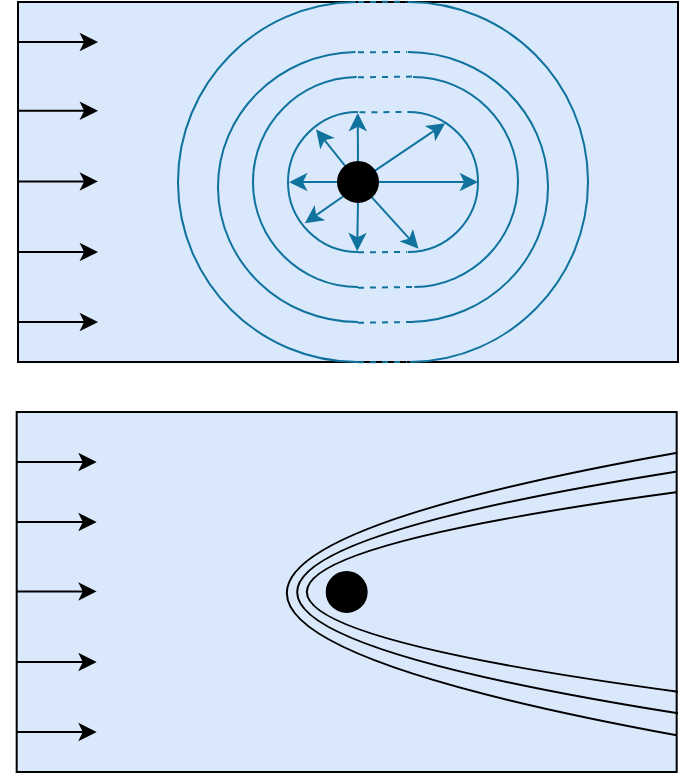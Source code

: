 <mxfile version="13.8.8" type="device"><diagram id="J5oP5pijXVQHiy7UX4Wb" name="Page-1"><mxGraphModel dx="981" dy="611" grid="1" gridSize="5" guides="1" tooltips="1" connect="1" arrows="1" fold="1" page="1" pageScale="1" pageWidth="850" pageHeight="1100" math="0" shadow="0"><root><mxCell id="0"/><mxCell id="1" parent="0"/><mxCell id="cXbRbep6W2EUIbqt2iCa-9" value="" style="rounded=0;whiteSpace=wrap;html=1;fillColor=#dae8fc;" vertex="1" parent="1"><mxGeometry x="270" y="300" width="330" height="180" as="geometry"/></mxCell><mxCell id="cXbRbep6W2EUIbqt2iCa-79" value="" style="verticalLabelPosition=bottom;verticalAlign=top;html=1;shape=mxgraph.basic.arc;strokeColor=#10739E;strokeWidth=1;startAngle=0.5;endAngle=0.998;fillColor=#000000;rotation=-180;" vertex="1" parent="1"><mxGeometry x="415" y="337.5" width="105" height="105" as="geometry"/></mxCell><mxCell id="cXbRbep6W2EUIbqt2iCa-82" value="" style="verticalLabelPosition=bottom;verticalAlign=top;html=1;shape=mxgraph.basic.arc;strokeColor=#10739E;strokeWidth=1;startAngle=0.5;endAngle=0.997;fillColor=#000000;rotation=-180;" vertex="1" parent="1"><mxGeometry x="395" y="325" width="140" height="135" as="geometry"/></mxCell><mxCell id="cXbRbep6W2EUIbqt2iCa-85" value="" style="verticalLabelPosition=bottom;verticalAlign=top;html=1;shape=mxgraph.basic.arc;strokeColor=#10739E;strokeWidth=1;startAngle=0.5;endAngle=0.998;fillColor=#000000;rotation=-180;" vertex="1" parent="1"><mxGeometry x="375" y="300" width="180" height="180" as="geometry"/></mxCell><mxCell id="cXbRbep6W2EUIbqt2iCa-46" value="" style="verticalLabelPosition=bottom;verticalAlign=top;html=1;shape=mxgraph.basic.arc;strokeColor=#10739E;strokeWidth=1;startAngle=0.5;endAngle=0.998;fillColor=#000000;" vertex="1" parent="1"><mxGeometry x="350" y="300" width="180" height="180" as="geometry"/></mxCell><mxCell id="cXbRbep6W2EUIbqt2iCa-49" value="" style="verticalLabelPosition=bottom;verticalAlign=top;html=1;shape=mxgraph.basic.arc;strokeColor=#10739E;strokeWidth=1;startAngle=0.5;endAngle=0.997;fillColor=#000000;" vertex="1" parent="1"><mxGeometry x="370" y="325" width="140" height="135" as="geometry"/></mxCell><mxCell id="cXbRbep6W2EUIbqt2iCa-12" value="" style="endArrow=classic;html=1;" edge="1" parent="1"><mxGeometry width="50" height="50" relative="1" as="geometry"><mxPoint x="270" y="320" as="sourcePoint"/><mxPoint x="310" y="320" as="targetPoint"/></mxGeometry></mxCell><mxCell id="cXbRbep6W2EUIbqt2iCa-13" value="" style="endArrow=classic;html=1;" edge="1" parent="1"><mxGeometry width="50" height="50" relative="1" as="geometry"><mxPoint x="270" y="354.43" as="sourcePoint"/><mxPoint x="310.0" y="354.43" as="targetPoint"/></mxGeometry></mxCell><mxCell id="cXbRbep6W2EUIbqt2iCa-14" value="" style="endArrow=classic;html=1;" edge="1" parent="1"><mxGeometry width="50" height="50" relative="1" as="geometry"><mxPoint x="270" y="389.71" as="sourcePoint"/><mxPoint x="310.0" y="389.71" as="targetPoint"/></mxGeometry></mxCell><mxCell id="cXbRbep6W2EUIbqt2iCa-15" value="" style="endArrow=classic;html=1;" edge="1" parent="1"><mxGeometry width="50" height="50" relative="1" as="geometry"><mxPoint x="270" y="425" as="sourcePoint"/><mxPoint x="310.0" y="425" as="targetPoint"/></mxGeometry></mxCell><mxCell id="cXbRbep6W2EUIbqt2iCa-16" value="" style="endArrow=classic;html=1;" edge="1" parent="1"><mxGeometry width="50" height="50" relative="1" as="geometry"><mxPoint x="270" y="460" as="sourcePoint"/><mxPoint x="310.0" y="460" as="targetPoint"/></mxGeometry></mxCell><mxCell id="cXbRbep6W2EUIbqt2iCa-44" value="" style="verticalLabelPosition=bottom;verticalAlign=top;html=1;shape=mxgraph.basic.arc;strokeColor=#10739E;strokeWidth=1;startAngle=0.5;endAngle=0.998;fillColor=#000000;" vertex="1" parent="1"><mxGeometry x="387.5" y="337.5" width="105" height="105" as="geometry"/></mxCell><mxCell id="cXbRbep6W2EUIbqt2iCa-50" value="" style="verticalLabelPosition=bottom;verticalAlign=top;html=1;shape=mxgraph.basic.arc;strokeColor=#10739E;strokeWidth=1;startAngle=0.5;endAngle=0;fillColor=#000000;" vertex="1" parent="1"><mxGeometry x="405" y="355" width="70" height="70" as="geometry"/></mxCell><mxCell id="cXbRbep6W2EUIbqt2iCa-51" value="" style="rounded=0;whiteSpace=wrap;html=1;fillColor=#dae8fc;" vertex="1" parent="1"><mxGeometry x="269.34" y="505" width="330" height="180" as="geometry"/></mxCell><mxCell id="cXbRbep6W2EUIbqt2iCa-52" value="" style="ellipse;whiteSpace=wrap;html=1;aspect=fixed;fillColor=#000000;" vertex="1" parent="1"><mxGeometry x="424.34" y="585" width="20" height="20" as="geometry"/></mxCell><mxCell id="cXbRbep6W2EUIbqt2iCa-53" value="" style="endArrow=classic;html=1;" edge="1" parent="1"><mxGeometry width="50" height="50" relative="1" as="geometry"><mxPoint x="269.34" y="530" as="sourcePoint"/><mxPoint x="309.34" y="530" as="targetPoint"/></mxGeometry></mxCell><mxCell id="cXbRbep6W2EUIbqt2iCa-54" value="" style="endArrow=classic;html=1;" edge="1" parent="1"><mxGeometry width="50" height="50" relative="1" as="geometry"><mxPoint x="269.34" y="560" as="sourcePoint"/><mxPoint x="309.34" y="560" as="targetPoint"/></mxGeometry></mxCell><mxCell id="cXbRbep6W2EUIbqt2iCa-55" value="" style="endArrow=classic;html=1;" edge="1" parent="1"><mxGeometry width="50" height="50" relative="1" as="geometry"><mxPoint x="269.34" y="594.71" as="sourcePoint"/><mxPoint x="309.34" y="594.71" as="targetPoint"/></mxGeometry></mxCell><mxCell id="cXbRbep6W2EUIbqt2iCa-56" value="" style="endArrow=classic;html=1;" edge="1" parent="1"><mxGeometry width="50" height="50" relative="1" as="geometry"><mxPoint x="269.34" y="630" as="sourcePoint"/><mxPoint x="309.34" y="630" as="targetPoint"/></mxGeometry></mxCell><mxCell id="cXbRbep6W2EUIbqt2iCa-57" value="" style="endArrow=classic;html=1;" edge="1" parent="1"><mxGeometry width="50" height="50" relative="1" as="geometry"><mxPoint x="269.34" y="665" as="sourcePoint"/><mxPoint x="309.34" y="665" as="targetPoint"/></mxGeometry></mxCell><mxCell id="cXbRbep6W2EUIbqt2iCa-58" value="" style="curved=1;endArrow=none;html=1;endFill=0;exitX=1.001;exitY=0.113;exitDx=0;exitDy=0;exitPerimeter=0;entryX=1;entryY=0.898;entryDx=0;entryDy=0;entryPerimeter=0;" edge="1" source="cXbRbep6W2EUIbqt2iCa-51" target="cXbRbep6W2EUIbqt2iCa-51" parent="1"><mxGeometry width="50" height="50" relative="1" as="geometry"><mxPoint x="608.34" y="525" as="sourcePoint"/><mxPoint x="619.34" y="667" as="targetPoint"/><Array as="points"><mxPoint x="209.34" y="595"/></Array></mxGeometry></mxCell><mxCell id="cXbRbep6W2EUIbqt2iCa-59" value="" style="curved=1;endArrow=none;html=1;endFill=0;entryX=1.002;entryY=0.777;entryDx=0;entryDy=0;entryPerimeter=0;exitX=0.999;exitY=0.223;exitDx=0;exitDy=0;exitPerimeter=0;" edge="1" source="cXbRbep6W2EUIbqt2iCa-51" target="cXbRbep6W2EUIbqt2iCa-51" parent="1"><mxGeometry width="50" height="50" relative="1" as="geometry"><mxPoint x="619.34" y="545" as="sourcePoint"/><mxPoint x="609.34" y="655" as="targetPoint"/><Array as="points"><mxPoint x="229.34" y="595"/></Array></mxGeometry></mxCell><mxCell id="cXbRbep6W2EUIbqt2iCa-60" value="" style="curved=1;endArrow=none;html=1;endFill=0;exitX=1.001;exitY=0.165;exitDx=0;exitDy=0;exitPerimeter=0;entryX=1.002;entryY=0.837;entryDx=0;entryDy=0;entryPerimeter=0;" edge="1" source="cXbRbep6W2EUIbqt2iCa-51" target="cXbRbep6W2EUIbqt2iCa-51" parent="1"><mxGeometry width="50" height="50" relative="1" as="geometry"><mxPoint x="619.34" y="535" as="sourcePoint"/><mxPoint x="619.34" y="656" as="targetPoint"/><Array as="points"><mxPoint x="219.34" y="595"/></Array></mxGeometry></mxCell><mxCell id="cXbRbep6W2EUIbqt2iCa-61" value="" style="endArrow=classic;html=1;fillColor=#dae8fc;strokeColor=#10739e;entryX=0.2;entryY=0.124;entryDx=0;entryDy=0;entryPerimeter=0;" edge="1" parent="1" target="cXbRbep6W2EUIbqt2iCa-50"><mxGeometry width="50" height="50" relative="1" as="geometry"><mxPoint x="440" y="390" as="sourcePoint"/><mxPoint x="368" y="382.635" as="targetPoint"/></mxGeometry></mxCell><mxCell id="cXbRbep6W2EUIbqt2iCa-65" value="" style="endArrow=classic;html=1;fillColor=#dae8fc;strokeColor=#10739e;entryX=0.008;entryY=0.501;entryDx=0;entryDy=0;entryPerimeter=0;" edge="1" parent="1" target="cXbRbep6W2EUIbqt2iCa-50"><mxGeometry width="50" height="50" relative="1" as="geometry"><mxPoint x="439" y="390" as="sourcePoint"/><mxPoint x="424" y="370.0" as="targetPoint"/></mxGeometry></mxCell><mxCell id="cXbRbep6W2EUIbqt2iCa-66" value="" style="endArrow=classic;html=1;fillColor=#dae8fc;strokeColor=#10739e;entryX=0.12;entryY=0.794;entryDx=0;entryDy=0;entryPerimeter=0;" edge="1" parent="1" target="cXbRbep6W2EUIbqt2iCa-50"><mxGeometry width="50" height="50" relative="1" as="geometry"><mxPoint x="440" y="392" as="sourcePoint"/><mxPoint x="411.26" y="392.34" as="targetPoint"/></mxGeometry></mxCell><mxCell id="cXbRbep6W2EUIbqt2iCa-67" value="" style="endArrow=classic;html=1;fillColor=#dae8fc;strokeColor=#10739e;entryX=0.494;entryY=0.994;entryDx=0;entryDy=0;entryPerimeter=0;" edge="1" parent="1" source="cXbRbep6W2EUIbqt2iCa-10" target="cXbRbep6W2EUIbqt2iCa-50"><mxGeometry width="50" height="50" relative="1" as="geometry"><mxPoint x="445" y="397" as="sourcePoint"/><mxPoint x="470" y="390" as="targetPoint"/></mxGeometry></mxCell><mxCell id="cXbRbep6W2EUIbqt2iCa-68" value="" style="endArrow=classic;html=1;fillColor=#dae8fc;strokeColor=#10739e;entryX=0.498;entryY=0.007;entryDx=0;entryDy=0;entryPerimeter=0;" edge="1" parent="1" source="cXbRbep6W2EUIbqt2iCa-10" target="cXbRbep6W2EUIbqt2iCa-50"><mxGeometry width="50" height="50" relative="1" as="geometry"><mxPoint x="444.903" y="405.0" as="sourcePoint"/><mxPoint x="444.58" y="429.58" as="targetPoint"/></mxGeometry></mxCell><mxCell id="cXbRbep6W2EUIbqt2iCa-75" value="" style="endArrow=none;dashed=1;html=1;strokeWidth=1;exitX=0.496;exitY=0.002;exitDx=0;exitDy=0;exitPerimeter=0;strokeColor=#10739E;entryX=0.482;entryY=1;entryDx=0;entryDy=0;entryPerimeter=0;" edge="1" parent="1"><mxGeometry width="50" height="50" relative="1" as="geometry"><mxPoint x="440.72" y="355.14" as="sourcePoint"/><mxPoint x="465.26" y="355" as="targetPoint"/></mxGeometry></mxCell><mxCell id="cXbRbep6W2EUIbqt2iCa-76" value="" style="endArrow=none;dashed=1;html=1;strokeWidth=1;exitX=0.496;exitY=0.002;exitDx=0;exitDy=0;exitPerimeter=0;strokeColor=#10739E;entryX=0.49;entryY=1.002;entryDx=0;entryDy=0;entryPerimeter=0;" edge="1" parent="1" target="cXbRbep6W2EUIbqt2iCa-79"><mxGeometry width="50" height="50" relative="1" as="geometry"><mxPoint x="440.0" y="337.64" as="sourcePoint"/><mxPoint x="464.54" y="337.5" as="targetPoint"/></mxGeometry></mxCell><mxCell id="cXbRbep6W2EUIbqt2iCa-77" value="" style="endArrow=none;dashed=1;html=1;strokeWidth=1;exitX=0.496;exitY=0.002;exitDx=0;exitDy=0;exitPerimeter=0;strokeColor=#10739E;entryX=0.482;entryY=1;entryDx=0;entryDy=0;entryPerimeter=0;" edge="1" parent="1"><mxGeometry width="50" height="50" relative="1" as="geometry"><mxPoint x="440.0" y="325.14" as="sourcePoint"/><mxPoint x="464.54" y="325.0" as="targetPoint"/></mxGeometry></mxCell><mxCell id="cXbRbep6W2EUIbqt2iCa-78" value="" style="endArrow=none;dashed=1;html=1;strokeWidth=1;exitX=0.496;exitY=0.002;exitDx=0;exitDy=0;exitPerimeter=0;strokeColor=#10739E;entryX=0.482;entryY=1;entryDx=0;entryDy=0;entryPerimeter=0;" edge="1" parent="1"><mxGeometry width="50" height="50" relative="1" as="geometry"><mxPoint x="440.0" y="300.0" as="sourcePoint"/><mxPoint x="464.54" y="299.86" as="targetPoint"/></mxGeometry></mxCell><mxCell id="cXbRbep6W2EUIbqt2iCa-80" value="" style="endArrow=none;dashed=1;html=1;strokeWidth=1;exitX=0.496;exitY=0.002;exitDx=0;exitDy=0;exitPerimeter=0;strokeColor=#10739E;entryX=0.49;entryY=1.002;entryDx=0;entryDy=0;entryPerimeter=0;" edge="1" parent="1"><mxGeometry width="50" height="50" relative="1" as="geometry"><mxPoint x="440.0" y="442.85" as="sourcePoint"/><mxPoint x="468.55" y="442.5" as="targetPoint"/></mxGeometry></mxCell><mxCell id="cXbRbep6W2EUIbqt2iCa-81" value="" style="verticalLabelPosition=bottom;verticalAlign=top;html=1;shape=mxgraph.basic.arc;strokeColor=#10739E;strokeWidth=1;startAngle=0.5;endAngle=0;fillColor=#000000;rotation=-180;" vertex="1" parent="1"><mxGeometry x="430" y="355" width="70" height="70" as="geometry"/></mxCell><mxCell id="cXbRbep6W2EUIbqt2iCa-86" value="" style="endArrow=none;dashed=1;html=1;strokeWidth=1;exitX=0.496;exitY=0.002;exitDx=0;exitDy=0;exitPerimeter=0;strokeColor=#10739E;entryX=0.49;entryY=1.002;entryDx=0;entryDy=0;entryPerimeter=0;" edge="1" parent="1"><mxGeometry width="50" height="50" relative="1" as="geometry"><mxPoint x="440.0" y="460.35" as="sourcePoint"/><mxPoint x="468.55" y="460.0" as="targetPoint"/></mxGeometry></mxCell><mxCell id="cXbRbep6W2EUIbqt2iCa-87" value="" style="endArrow=none;dashed=1;html=1;strokeWidth=1;exitX=0.496;exitY=0.002;exitDx=0;exitDy=0;exitPerimeter=0;strokeColor=#10739E;entryX=0.482;entryY=1;entryDx=0;entryDy=0;entryPerimeter=0;" edge="1" parent="1"><mxGeometry width="50" height="50" relative="1" as="geometry"><mxPoint x="440.0" y="425.14" as="sourcePoint"/><mxPoint x="464.54" y="425" as="targetPoint"/></mxGeometry></mxCell><mxCell id="cXbRbep6W2EUIbqt2iCa-88" value="" style="endArrow=none;dashed=1;html=1;strokeWidth=1;exitX=0.496;exitY=0.002;exitDx=0;exitDy=0;exitPerimeter=0;strokeColor=#10739E;entryX=0.482;entryY=1;entryDx=0;entryDy=0;entryPerimeter=0;" edge="1" parent="1"><mxGeometry width="50" height="50" relative="1" as="geometry"><mxPoint x="440.0" y="480.14" as="sourcePoint"/><mxPoint x="464.54" y="480" as="targetPoint"/></mxGeometry></mxCell><mxCell id="cXbRbep6W2EUIbqt2iCa-90" value="" style="endArrow=classic;html=1;fillColor=#dae8fc;strokeColor=#10739e;entryX=0.425;entryY=0.023;entryDx=0;entryDy=0;entryPerimeter=0;" edge="1" parent="1" source="cXbRbep6W2EUIbqt2iCa-10" target="cXbRbep6W2EUIbqt2iCa-81"><mxGeometry width="50" height="50" relative="1" as="geometry"><mxPoint x="445" y="385" as="sourcePoint"/><mxPoint x="444.86" y="360.49" as="targetPoint"/></mxGeometry></mxCell><mxCell id="cXbRbep6W2EUIbqt2iCa-91" value="" style="endArrow=classic;html=1;fillColor=#dae8fc;strokeColor=#10739e;exitX=1;exitY=0.5;exitDx=0;exitDy=0;" edge="1" parent="1" source="cXbRbep6W2EUIbqt2iCa-10"><mxGeometry width="50" height="50" relative="1" as="geometry"><mxPoint x="454.66" y="392.414" as="sourcePoint"/><mxPoint x="500" y="390" as="targetPoint"/></mxGeometry></mxCell><mxCell id="cXbRbep6W2EUIbqt2iCa-92" value="" style="endArrow=classic;html=1;fillColor=#dae8fc;strokeColor=#10739e;entryX=0.234;entryY=0.92;entryDx=0;entryDy=0;entryPerimeter=0;" edge="1" parent="1" source="cXbRbep6W2EUIbqt2iCa-10" target="cXbRbep6W2EUIbqt2iCa-81"><mxGeometry width="50" height="50" relative="1" as="geometry"><mxPoint x="471.6" y="370" as="sourcePoint"/><mxPoint x="445.0" y="388.58" as="targetPoint"/></mxGeometry></mxCell><mxCell id="cXbRbep6W2EUIbqt2iCa-10" value="" style="ellipse;whiteSpace=wrap;html=1;aspect=fixed;fillColor=#000000;" vertex="1" parent="1"><mxGeometry x="430" y="380" width="20" height="20" as="geometry"/></mxCell></root></mxGraphModel></diagram></mxfile>